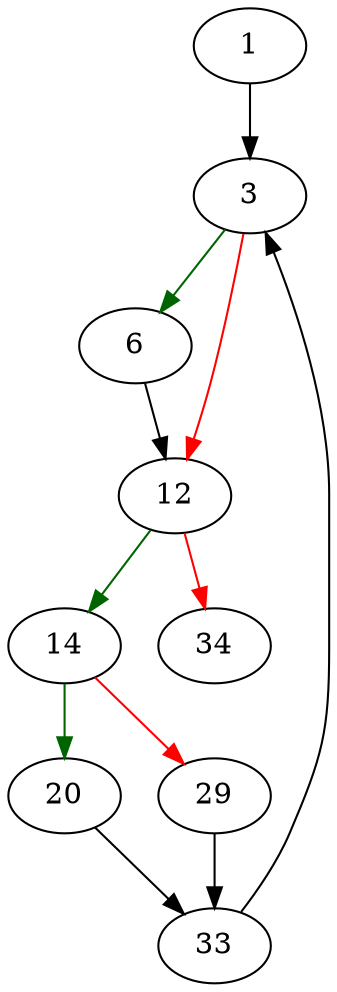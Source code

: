 strict digraph "sqlite3ExprSkipCollate" {
	// Node definitions.
	1 [entry=true];
	3;
	6;
	12;
	14;
	34;
	20;
	29;
	33;

	// Edge definitions.
	1 -> 3;
	3 -> 6 [
		color=darkgreen
		cond=true
	];
	3 -> 12 [
		color=red
		cond=false
	];
	6 -> 12;
	12 -> 14 [
		color=darkgreen
		cond=true
	];
	12 -> 34 [
		color=red
		cond=false
	];
	14 -> 20 [
		color=darkgreen
		cond=true
	];
	14 -> 29 [
		color=red
		cond=false
	];
	20 -> 33;
	29 -> 33;
	33 -> 3;
}